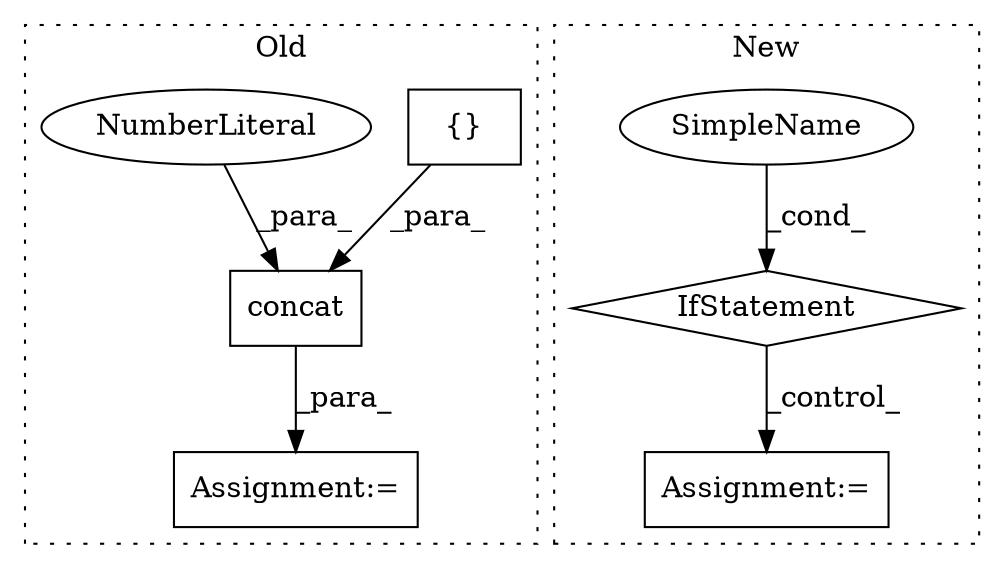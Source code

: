digraph G {
subgraph cluster0 {
1 [label="concat" a="32" s="3989,4204" l="7,1" shape="box"];
3 [label="Assignment:=" a="7" s="3985" l="1" shape="box"];
4 [label="{}" a="4" s="4005,4201" l="1,1" shape="box"];
5 [label="NumberLiteral" a="34" s="4203" l="1" shape="ellipse"];
label = "Old";
style="dotted";
}
subgraph cluster1 {
2 [label="IfStatement" a="25" s="4950,4962" l="4,2" shape="diamond"];
6 [label="Assignment:=" a="7" s="4983" l="1" shape="box"];
7 [label="SimpleName" a="42" s="4954" l="8" shape="ellipse"];
label = "New";
style="dotted";
}
1 -> 3 [label="_para_"];
2 -> 6 [label="_control_"];
4 -> 1 [label="_para_"];
5 -> 1 [label="_para_"];
7 -> 2 [label="_cond_"];
}